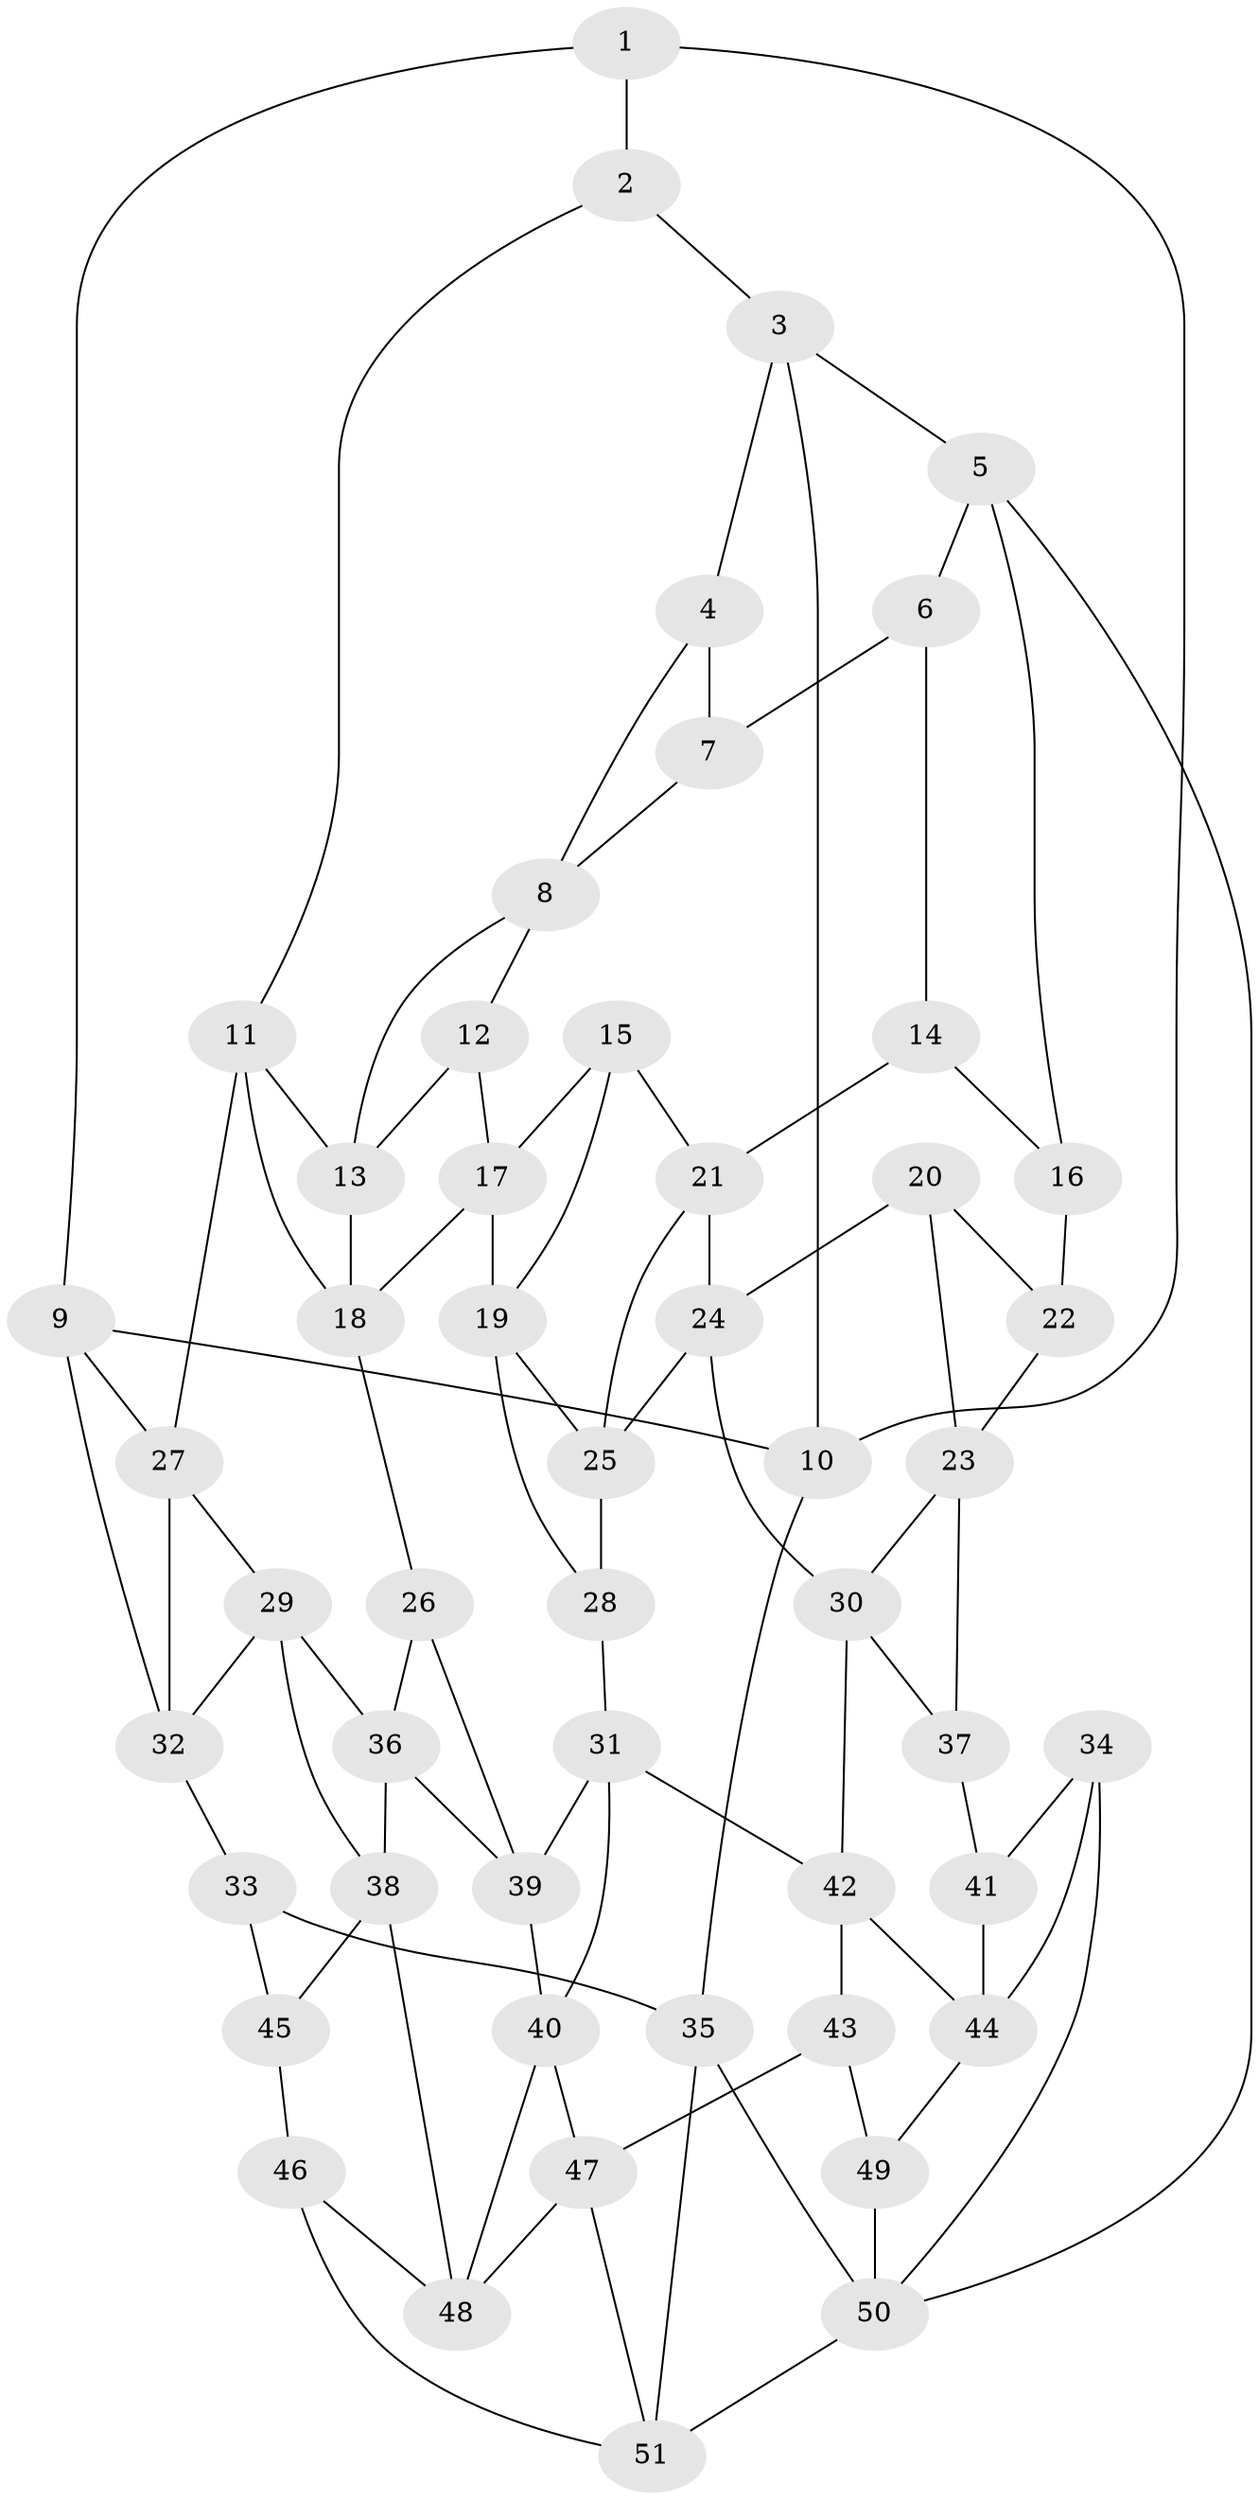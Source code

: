 // original degree distribution, {3: 0.0297029702970297, 4: 0.2079207920792079, 5: 0.5643564356435643, 6: 0.19801980198019803}
// Generated by graph-tools (version 1.1) at 2025/03/03/09/25 03:03:18]
// undirected, 51 vertices, 92 edges
graph export_dot {
graph [start="1"]
  node [color=gray90,style=filled];
  1;
  2;
  3;
  4;
  5;
  6;
  7;
  8;
  9;
  10;
  11;
  12;
  13;
  14;
  15;
  16;
  17;
  18;
  19;
  20;
  21;
  22;
  23;
  24;
  25;
  26;
  27;
  28;
  29;
  30;
  31;
  32;
  33;
  34;
  35;
  36;
  37;
  38;
  39;
  40;
  41;
  42;
  43;
  44;
  45;
  46;
  47;
  48;
  49;
  50;
  51;
  1 -- 2 [weight=1.0];
  1 -- 9 [weight=1.0];
  1 -- 10 [weight=1.0];
  2 -- 3 [weight=1.0];
  2 -- 11 [weight=1.0];
  3 -- 4 [weight=1.0];
  3 -- 5 [weight=1.0];
  3 -- 10 [weight=1.0];
  4 -- 7 [weight=1.0];
  4 -- 8 [weight=1.0];
  5 -- 6 [weight=1.0];
  5 -- 16 [weight=1.0];
  5 -- 50 [weight=1.0];
  6 -- 7 [weight=2.0];
  6 -- 14 [weight=1.0];
  7 -- 8 [weight=1.0];
  8 -- 12 [weight=1.0];
  8 -- 13 [weight=1.0];
  9 -- 10 [weight=1.0];
  9 -- 27 [weight=1.0];
  9 -- 32 [weight=1.0];
  10 -- 35 [weight=2.0];
  11 -- 13 [weight=1.0];
  11 -- 18 [weight=1.0];
  11 -- 27 [weight=1.0];
  12 -- 13 [weight=1.0];
  12 -- 17 [weight=1.0];
  13 -- 18 [weight=1.0];
  14 -- 16 [weight=1.0];
  14 -- 21 [weight=1.0];
  15 -- 17 [weight=1.0];
  15 -- 19 [weight=1.0];
  15 -- 21 [weight=1.0];
  16 -- 22 [weight=2.0];
  17 -- 18 [weight=1.0];
  17 -- 19 [weight=1.0];
  18 -- 26 [weight=1.0];
  19 -- 25 [weight=1.0];
  19 -- 28 [weight=1.0];
  20 -- 22 [weight=1.0];
  20 -- 23 [weight=1.0];
  20 -- 24 [weight=1.0];
  21 -- 24 [weight=1.0];
  21 -- 25 [weight=1.0];
  22 -- 23 [weight=1.0];
  23 -- 30 [weight=1.0];
  23 -- 37 [weight=1.0];
  24 -- 25 [weight=1.0];
  24 -- 30 [weight=1.0];
  25 -- 28 [weight=1.0];
  26 -- 36 [weight=1.0];
  26 -- 39 [weight=1.0];
  27 -- 29 [weight=1.0];
  27 -- 32 [weight=1.0];
  28 -- 31 [weight=1.0];
  29 -- 32 [weight=1.0];
  29 -- 36 [weight=1.0];
  29 -- 38 [weight=1.0];
  30 -- 37 [weight=1.0];
  30 -- 42 [weight=1.0];
  31 -- 39 [weight=1.0];
  31 -- 40 [weight=1.0];
  31 -- 42 [weight=1.0];
  32 -- 33 [weight=1.0];
  33 -- 35 [weight=1.0];
  33 -- 45 [weight=2.0];
  34 -- 41 [weight=1.0];
  34 -- 44 [weight=1.0];
  34 -- 50 [weight=1.0];
  35 -- 50 [weight=1.0];
  35 -- 51 [weight=1.0];
  36 -- 38 [weight=1.0];
  36 -- 39 [weight=1.0];
  37 -- 41 [weight=1.0];
  38 -- 45 [weight=1.0];
  38 -- 48 [weight=1.0];
  39 -- 40 [weight=1.0];
  40 -- 47 [weight=1.0];
  40 -- 48 [weight=1.0];
  41 -- 44 [weight=1.0];
  42 -- 43 [weight=1.0];
  42 -- 44 [weight=1.0];
  43 -- 47 [weight=1.0];
  43 -- 49 [weight=2.0];
  44 -- 49 [weight=1.0];
  45 -- 46 [weight=1.0];
  46 -- 48 [weight=1.0];
  46 -- 51 [weight=1.0];
  47 -- 48 [weight=1.0];
  47 -- 51 [weight=1.0];
  49 -- 50 [weight=1.0];
  50 -- 51 [weight=1.0];
}
